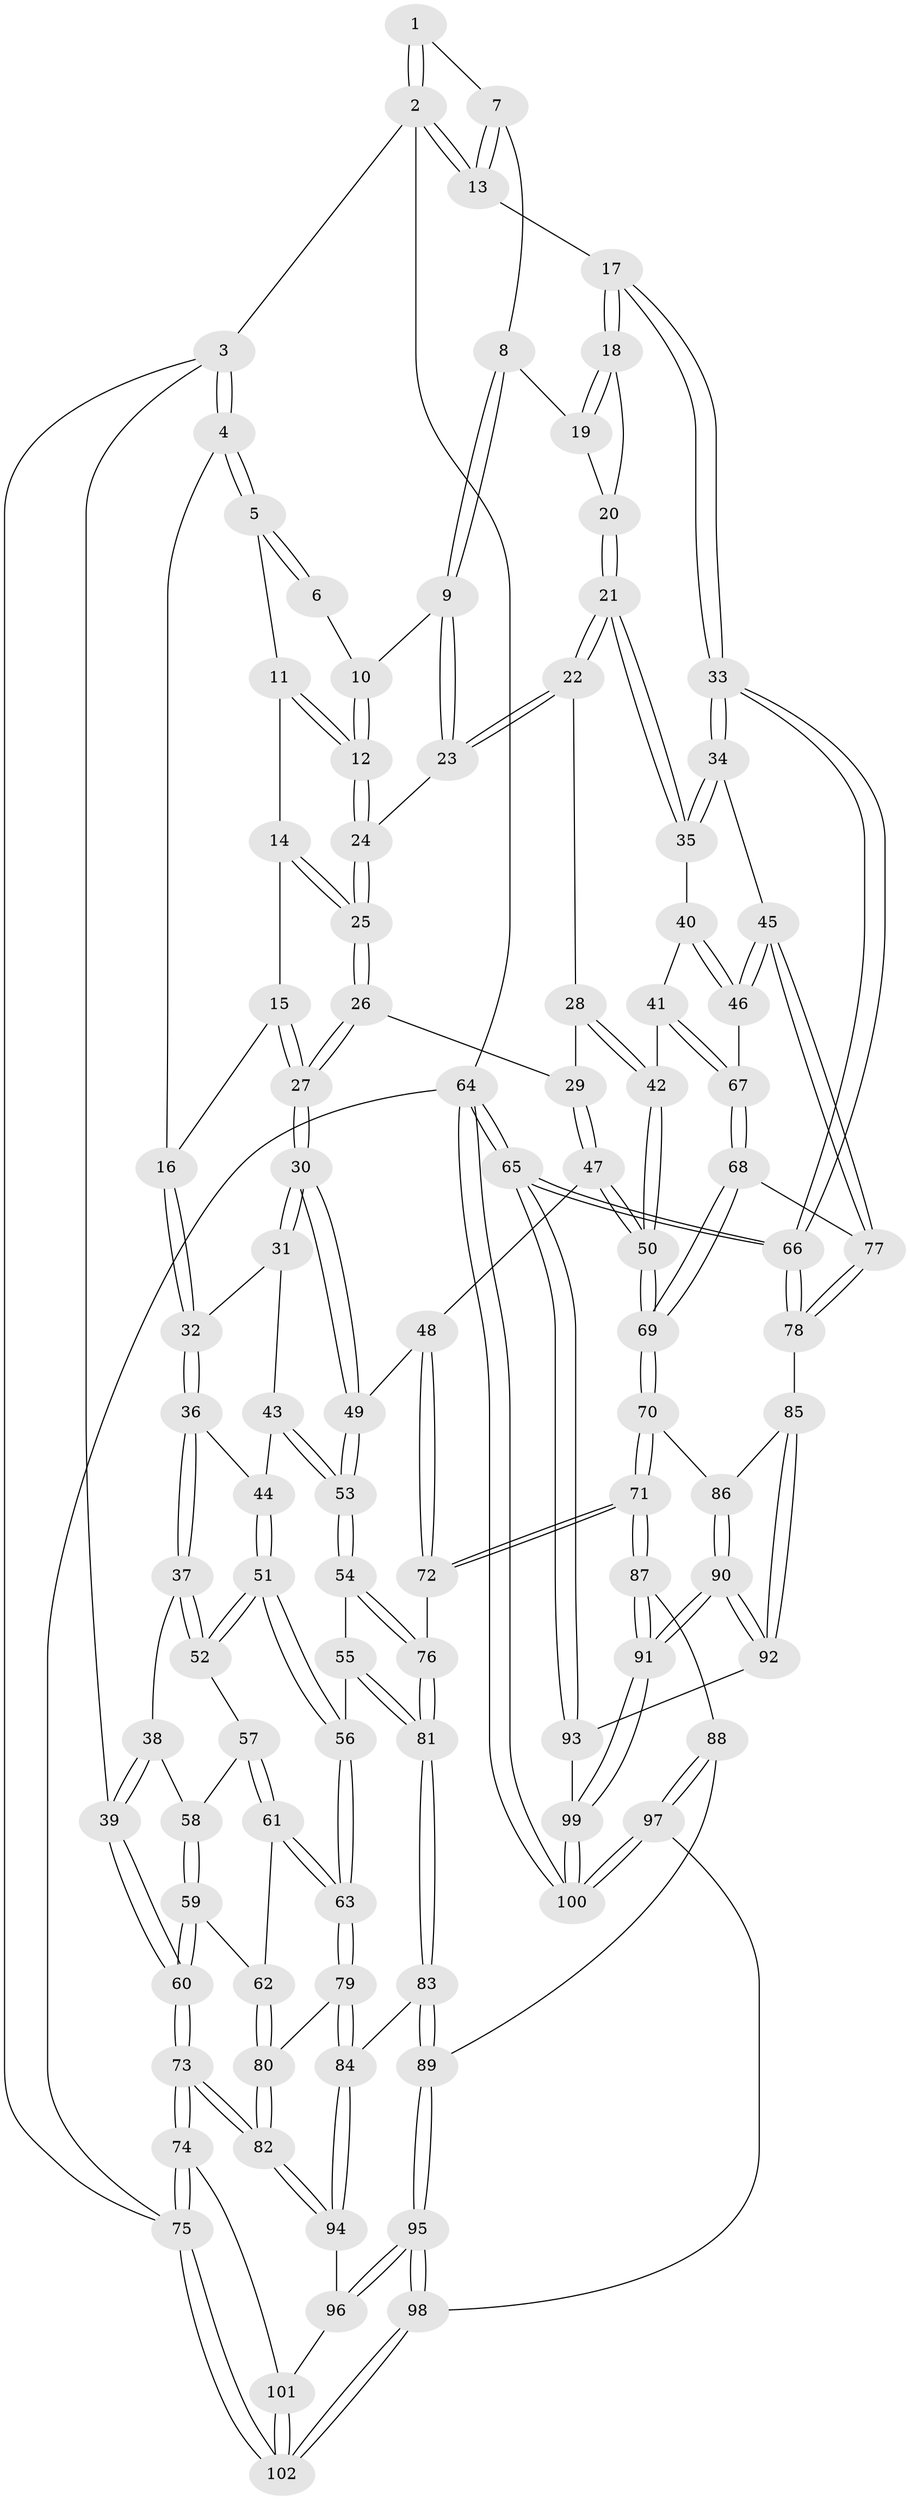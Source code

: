 // coarse degree distribution, {4: 0.4032258064516129, 6: 0.04838709677419355, 5: 0.3548387096774194, 3: 0.1935483870967742}
// Generated by graph-tools (version 1.1) at 2025/24/03/03/25 07:24:37]
// undirected, 102 vertices, 252 edges
graph export_dot {
graph [start="1"]
  node [color=gray90,style=filled];
  1 [pos="+0.9361644221107308+0"];
  2 [pos="+1+0"];
  3 [pos="+0+0"];
  4 [pos="+0+0"];
  5 [pos="+0.4224428702645026+0"];
  6 [pos="+0.8433551250614909+0"];
  7 [pos="+0.9320555070134116+0.12368964344701291"];
  8 [pos="+0.906348651157678+0.15954018300963943"];
  9 [pos="+0.7977866613241148+0.177565511776362"];
  10 [pos="+0.8270406668721113+0"];
  11 [pos="+0.44940184826768487+0"];
  12 [pos="+0.6463094018755868+0.17404964583096463"];
  13 [pos="+1+0.16008690123921185"];
  14 [pos="+0.44495802637990745+0.19697901115966776"];
  15 [pos="+0.3828190972987553+0.25806909398968886"];
  16 [pos="+0.296138905735033+0.2705991825729859"];
  17 [pos="+1+0.2355023639897966"];
  18 [pos="+1+0.24287252302590093"];
  19 [pos="+0.944372563258514+0.2025406655433008"];
  20 [pos="+0.9108911786874914+0.3123479262727787"];
  21 [pos="+0.8799923479740118+0.33923058139767437"];
  22 [pos="+0.8502517220776981+0.32285742131639056"];
  23 [pos="+0.7777933753587063+0.19904960589163825"];
  24 [pos="+0.6615706339526537+0.2055903390465984"];
  25 [pos="+0.6029912072607696+0.30129194710854"];
  26 [pos="+0.5988802609503764+0.32235644193789736"];
  27 [pos="+0.5092797437698471+0.3795042964201433"];
  28 [pos="+0.7667352718845518+0.37445528258691746"];
  29 [pos="+0.6374317816740629+0.3640275413969554"];
  30 [pos="+0.46549699197969857+0.4417418100636863"];
  31 [pos="+0.34561087681852276+0.3790623112382745"];
  32 [pos="+0.2929541422353478+0.34073862562451585"];
  33 [pos="+1+0.4958091672671223"];
  34 [pos="+1+0.49564137973911665"];
  35 [pos="+0.8801422503741769+0.33956807718761606"];
  36 [pos="+0.23088230291486525+0.41006210720065994"];
  37 [pos="+0.14315799787874398+0.4277430035180463"];
  38 [pos="+0.04286376599851004+0.3876057299218962"];
  39 [pos="+0+0.20989965971784896"];
  40 [pos="+0.8563479458161128+0.42343139404131325"];
  41 [pos="+0.79317078203236+0.5071392620017225"];
  42 [pos="+0.7810683165560438+0.5051865180978644"];
  43 [pos="+0.3181992913634635+0.48343201319615936"];
  44 [pos="+0.2658410255193876+0.4617497891193448"];
  45 [pos="+0.9930842883278889+0.533955110294405"];
  46 [pos="+0.975754488454265+0.5337341975885709"];
  47 [pos="+0.6805848009294633+0.49367507457169907"];
  48 [pos="+0.6416634927848168+0.526837086372593"];
  49 [pos="+0.4592479469121385+0.5042290235150784"];
  50 [pos="+0.7417491735923271+0.5125196773166377"];
  51 [pos="+0.24730846707199253+0.5680574440587941"];
  52 [pos="+0.1584196750493813+0.4866306390908396"];
  53 [pos="+0.42890227299774103+0.5634082865290797"];
  54 [pos="+0.42821876192661457+0.5670600876708158"];
  55 [pos="+0.4159954074218758+0.5768758821217352"];
  56 [pos="+0.2656439354601207+0.6191156120845186"];
  57 [pos="+0.14115639069414176+0.5555468380278547"];
  58 [pos="+0.0643008502069866+0.5349111450766613"];
  59 [pos="+0.05170162712130075+0.6317886860496884"];
  60 [pos="+0+0.7450320840371917"];
  61 [pos="+0.1438606182869002+0.6124166934959842"];
  62 [pos="+0.06228112188701604+0.6319488239171228"];
  63 [pos="+0.23830685921214298+0.649350310323245"];
  64 [pos="+1+1"];
  65 [pos="+1+0.9334425945565485"];
  66 [pos="+1+0.8188737159427459"];
  67 [pos="+0.8489224236087899+0.554295008364221"];
  68 [pos="+0.834953283085701+0.6321090921113935"];
  69 [pos="+0.7160580069969533+0.7025464192963125"];
  70 [pos="+0.6975276516450208+0.7260459077333613"];
  71 [pos="+0.6291197412655473+0.732022874228228"];
  72 [pos="+0.6103903486320237+0.7101512978121619"];
  73 [pos="+0+0.7789784567459855"];
  74 [pos="+0+0.8800451953000561"];
  75 [pos="+0+1"];
  76 [pos="+0.5674723345638124+0.6886444734851741"];
  77 [pos="+0.9172821332912143+0.7041551540738088"];
  78 [pos="+0.9340891225678343+0.7629776568901994"];
  79 [pos="+0.23020970347449735+0.7610944980809976"];
  80 [pos="+0.158806919289965+0.747367984462376"];
  81 [pos="+0.3820177950900884+0.7828829756568744"];
  82 [pos="+0+0.7775334904527484"];
  83 [pos="+0.37645998242248646+0.7934617467856254"];
  84 [pos="+0.24879929068283857+0.803379083936892"];
  85 [pos="+0.9129077734494245+0.7772829444869629"];
  86 [pos="+0.721967607541589+0.744423992332579"];
  87 [pos="+0.5839466833289501+0.8433684585998622"];
  88 [pos="+0.5723336868029546+0.8519125924357682"];
  89 [pos="+0.44888509634779866+0.8632062490746909"];
  90 [pos="+0.8031746365162273+0.9375873450630856"];
  91 [pos="+0.7827062502689015+1"];
  92 [pos="+0.882447535487246+0.8525427101765524"];
  93 [pos="+0.9818239804467286+0.9382043680063393"];
  94 [pos="+0.2338219800631492+0.8416749550072973"];
  95 [pos="+0.3894657120664316+1"];
  96 [pos="+0.23054024662267406+0.856501481409543"];
  97 [pos="+0.5247768231818118+1"];
  98 [pos="+0.41907599022881825+1"];
  99 [pos="+0.7848841848515898+1"];
  100 [pos="+0.7634517067328299+1"];
  101 [pos="+0.1996487518884703+0.8943269246085774"];
  102 [pos="+0.09318132171290437+1"];
  1 -- 2;
  1 -- 2;
  1 -- 7;
  2 -- 3;
  2 -- 13;
  2 -- 13;
  2 -- 64;
  3 -- 4;
  3 -- 4;
  3 -- 39;
  3 -- 75;
  4 -- 5;
  4 -- 5;
  4 -- 16;
  5 -- 6;
  5 -- 6;
  5 -- 11;
  6 -- 10;
  7 -- 8;
  7 -- 13;
  7 -- 13;
  8 -- 9;
  8 -- 9;
  8 -- 19;
  9 -- 10;
  9 -- 23;
  9 -- 23;
  10 -- 12;
  10 -- 12;
  11 -- 12;
  11 -- 12;
  11 -- 14;
  12 -- 24;
  12 -- 24;
  13 -- 17;
  14 -- 15;
  14 -- 25;
  14 -- 25;
  15 -- 16;
  15 -- 27;
  15 -- 27;
  16 -- 32;
  16 -- 32;
  17 -- 18;
  17 -- 18;
  17 -- 33;
  17 -- 33;
  18 -- 19;
  18 -- 19;
  18 -- 20;
  19 -- 20;
  20 -- 21;
  20 -- 21;
  21 -- 22;
  21 -- 22;
  21 -- 35;
  21 -- 35;
  22 -- 23;
  22 -- 23;
  22 -- 28;
  23 -- 24;
  24 -- 25;
  24 -- 25;
  25 -- 26;
  25 -- 26;
  26 -- 27;
  26 -- 27;
  26 -- 29;
  27 -- 30;
  27 -- 30;
  28 -- 29;
  28 -- 42;
  28 -- 42;
  29 -- 47;
  29 -- 47;
  30 -- 31;
  30 -- 31;
  30 -- 49;
  30 -- 49;
  31 -- 32;
  31 -- 43;
  32 -- 36;
  32 -- 36;
  33 -- 34;
  33 -- 34;
  33 -- 66;
  33 -- 66;
  34 -- 35;
  34 -- 35;
  34 -- 45;
  35 -- 40;
  36 -- 37;
  36 -- 37;
  36 -- 44;
  37 -- 38;
  37 -- 52;
  37 -- 52;
  38 -- 39;
  38 -- 39;
  38 -- 58;
  39 -- 60;
  39 -- 60;
  40 -- 41;
  40 -- 46;
  40 -- 46;
  41 -- 42;
  41 -- 67;
  41 -- 67;
  42 -- 50;
  42 -- 50;
  43 -- 44;
  43 -- 53;
  43 -- 53;
  44 -- 51;
  44 -- 51;
  45 -- 46;
  45 -- 46;
  45 -- 77;
  45 -- 77;
  46 -- 67;
  47 -- 48;
  47 -- 50;
  47 -- 50;
  48 -- 49;
  48 -- 72;
  48 -- 72;
  49 -- 53;
  49 -- 53;
  50 -- 69;
  50 -- 69;
  51 -- 52;
  51 -- 52;
  51 -- 56;
  51 -- 56;
  52 -- 57;
  53 -- 54;
  53 -- 54;
  54 -- 55;
  54 -- 76;
  54 -- 76;
  55 -- 56;
  55 -- 81;
  55 -- 81;
  56 -- 63;
  56 -- 63;
  57 -- 58;
  57 -- 61;
  57 -- 61;
  58 -- 59;
  58 -- 59;
  59 -- 60;
  59 -- 60;
  59 -- 62;
  60 -- 73;
  60 -- 73;
  61 -- 62;
  61 -- 63;
  61 -- 63;
  62 -- 80;
  62 -- 80;
  63 -- 79;
  63 -- 79;
  64 -- 65;
  64 -- 65;
  64 -- 100;
  64 -- 100;
  64 -- 75;
  65 -- 66;
  65 -- 66;
  65 -- 93;
  65 -- 93;
  66 -- 78;
  66 -- 78;
  67 -- 68;
  67 -- 68;
  68 -- 69;
  68 -- 69;
  68 -- 77;
  69 -- 70;
  69 -- 70;
  70 -- 71;
  70 -- 71;
  70 -- 86;
  71 -- 72;
  71 -- 72;
  71 -- 87;
  71 -- 87;
  72 -- 76;
  73 -- 74;
  73 -- 74;
  73 -- 82;
  73 -- 82;
  74 -- 75;
  74 -- 75;
  74 -- 101;
  75 -- 102;
  75 -- 102;
  76 -- 81;
  76 -- 81;
  77 -- 78;
  77 -- 78;
  78 -- 85;
  79 -- 80;
  79 -- 84;
  79 -- 84;
  80 -- 82;
  80 -- 82;
  81 -- 83;
  81 -- 83;
  82 -- 94;
  82 -- 94;
  83 -- 84;
  83 -- 89;
  83 -- 89;
  84 -- 94;
  84 -- 94;
  85 -- 86;
  85 -- 92;
  85 -- 92;
  86 -- 90;
  86 -- 90;
  87 -- 88;
  87 -- 91;
  87 -- 91;
  88 -- 89;
  88 -- 97;
  88 -- 97;
  89 -- 95;
  89 -- 95;
  90 -- 91;
  90 -- 91;
  90 -- 92;
  90 -- 92;
  91 -- 99;
  91 -- 99;
  92 -- 93;
  93 -- 99;
  94 -- 96;
  95 -- 96;
  95 -- 96;
  95 -- 98;
  95 -- 98;
  96 -- 101;
  97 -- 98;
  97 -- 100;
  97 -- 100;
  98 -- 102;
  98 -- 102;
  99 -- 100;
  99 -- 100;
  101 -- 102;
  101 -- 102;
}
